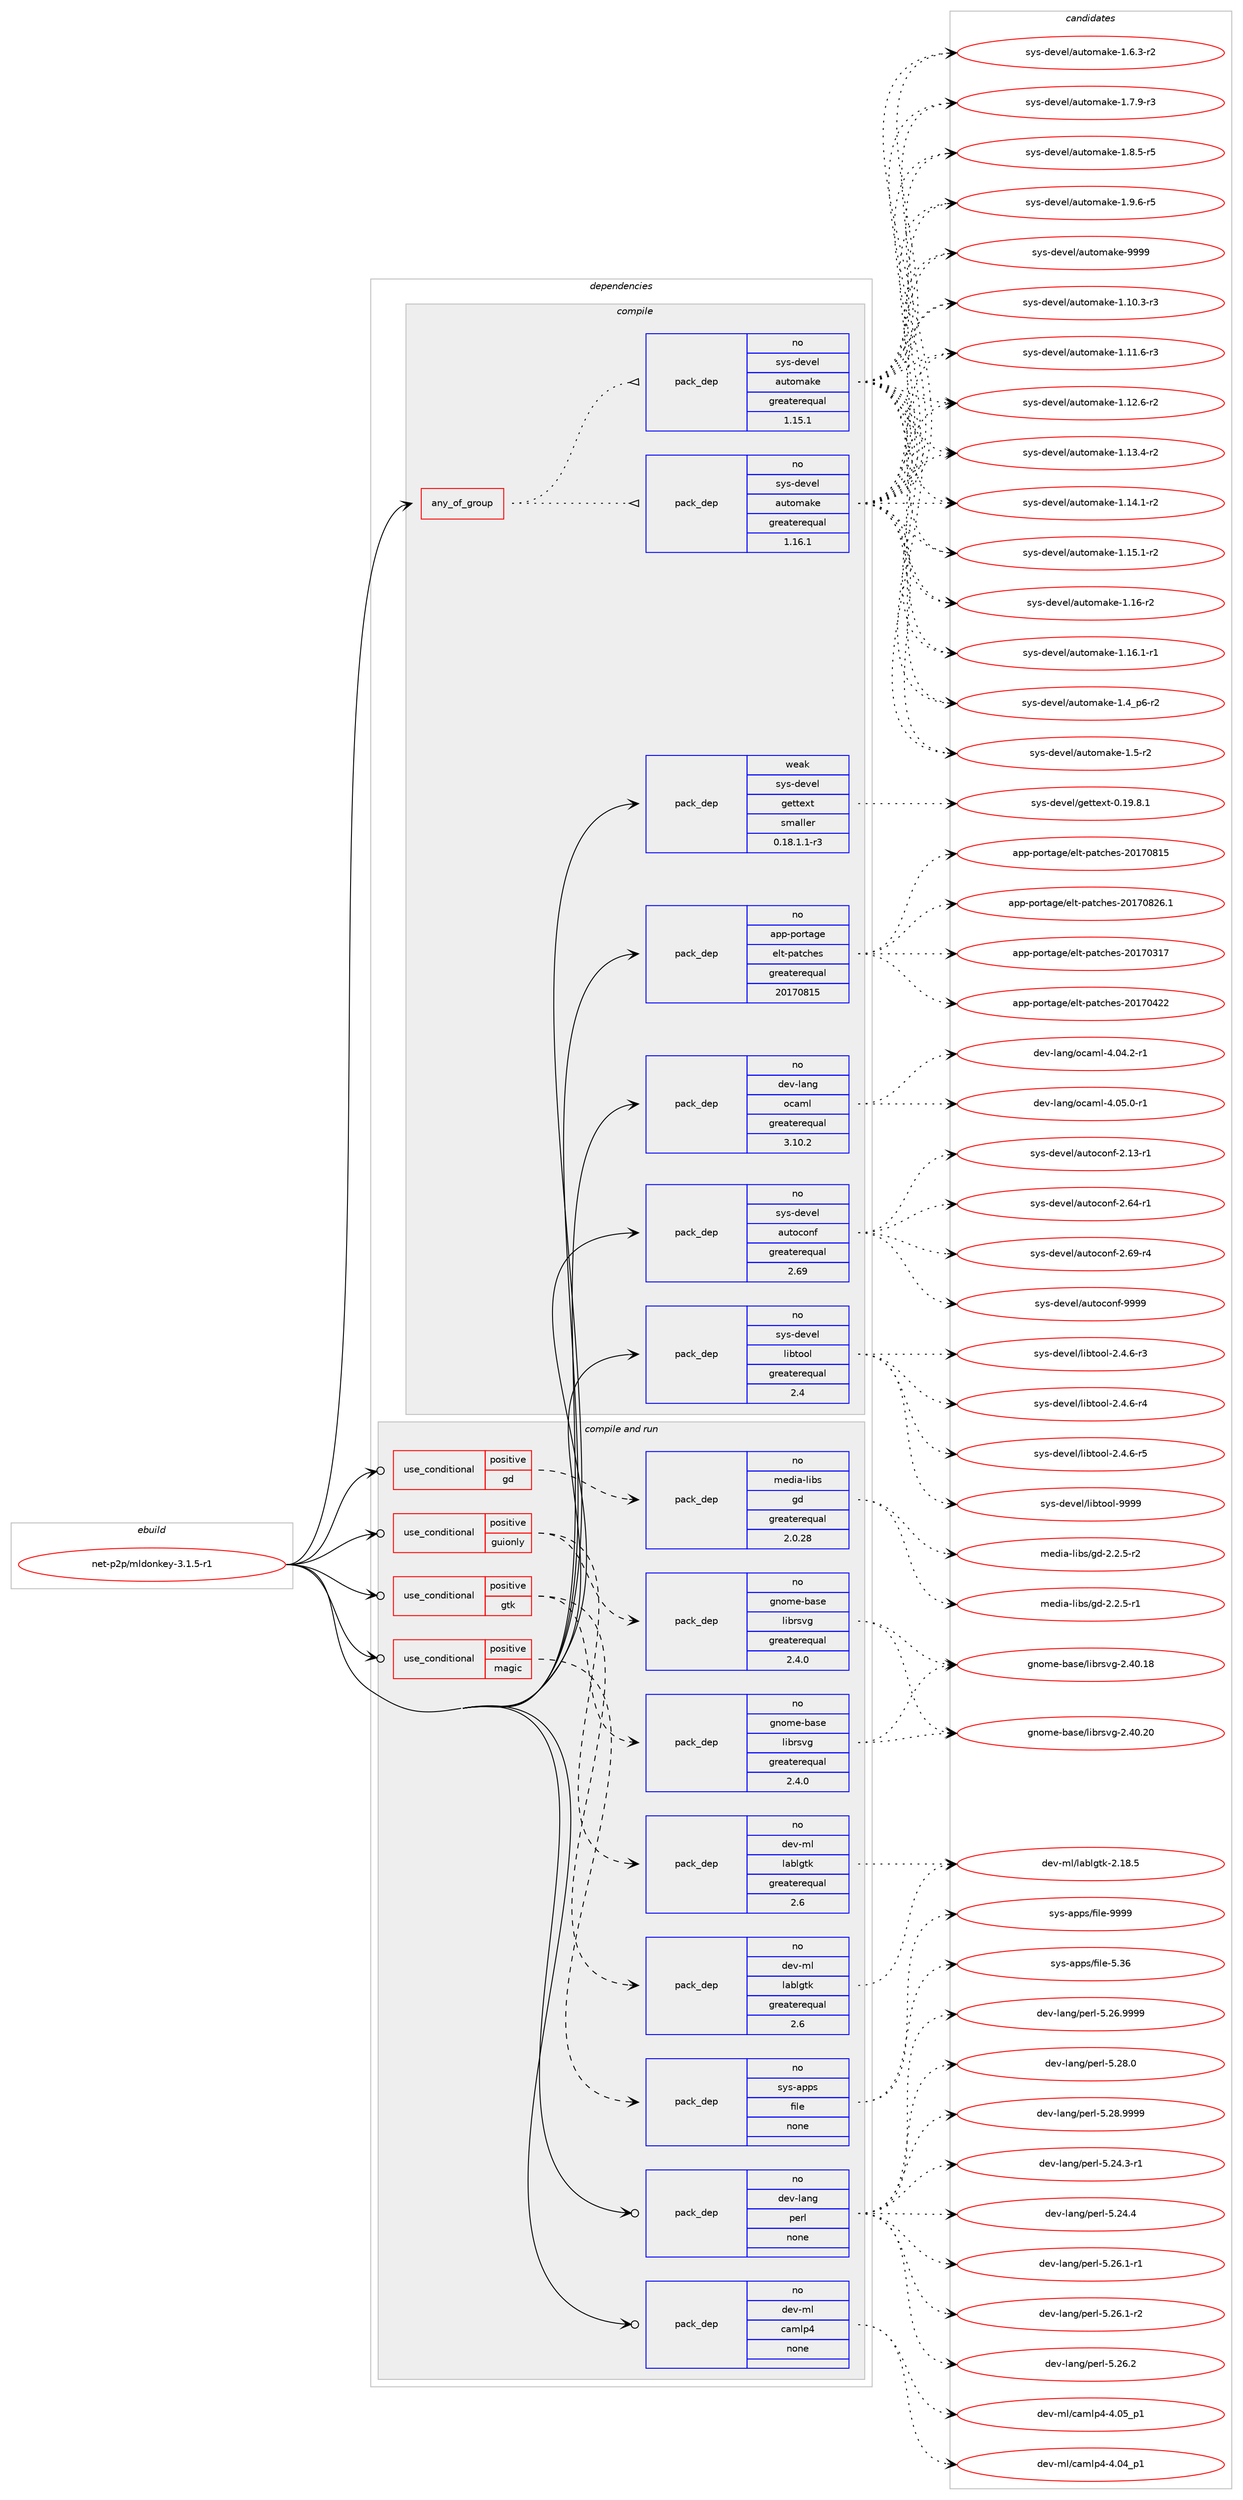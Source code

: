 digraph prolog {

# *************
# Graph options
# *************

newrank=true;
concentrate=true;
compound=true;
graph [rankdir=LR,fontname=Helvetica,fontsize=10,ranksep=1.5];#, ranksep=2.5, nodesep=0.2];
edge  [arrowhead=vee];
node  [fontname=Helvetica,fontsize=10];

# **********
# The ebuild
# **********

subgraph cluster_leftcol {
color=gray;
rank=same;
label=<<i>ebuild</i>>;
id [label="net-p2p/mldonkey-3.1.5-r1", color=red, width=4, href="../net-p2p/mldonkey-3.1.5-r1.svg"];
}

# ****************
# The dependencies
# ****************

subgraph cluster_midcol {
color=gray;
label=<<i>dependencies</i>>;
subgraph cluster_compile {
fillcolor="#eeeeee";
style=filled;
label=<<i>compile</i>>;
subgraph any26551 {
dependency1675763 [label=<<TABLE BORDER="0" CELLBORDER="1" CELLSPACING="0" CELLPADDING="4"><TR><TD CELLPADDING="10">any_of_group</TD></TR></TABLE>>, shape=none, color=red];subgraph pack1198330 {
dependency1675764 [label=<<TABLE BORDER="0" CELLBORDER="1" CELLSPACING="0" CELLPADDING="4" WIDTH="220"><TR><TD ROWSPAN="6" CELLPADDING="30">pack_dep</TD></TR><TR><TD WIDTH="110">no</TD></TR><TR><TD>sys-devel</TD></TR><TR><TD>automake</TD></TR><TR><TD>greaterequal</TD></TR><TR><TD>1.16.1</TD></TR></TABLE>>, shape=none, color=blue];
}
dependency1675763:e -> dependency1675764:w [weight=20,style="dotted",arrowhead="oinv"];
subgraph pack1198331 {
dependency1675765 [label=<<TABLE BORDER="0" CELLBORDER="1" CELLSPACING="0" CELLPADDING="4" WIDTH="220"><TR><TD ROWSPAN="6" CELLPADDING="30">pack_dep</TD></TR><TR><TD WIDTH="110">no</TD></TR><TR><TD>sys-devel</TD></TR><TR><TD>automake</TD></TR><TR><TD>greaterequal</TD></TR><TR><TD>1.15.1</TD></TR></TABLE>>, shape=none, color=blue];
}
dependency1675763:e -> dependency1675765:w [weight=20,style="dotted",arrowhead="oinv"];
}
id:e -> dependency1675763:w [weight=20,style="solid",arrowhead="vee"];
subgraph pack1198332 {
dependency1675766 [label=<<TABLE BORDER="0" CELLBORDER="1" CELLSPACING="0" CELLPADDING="4" WIDTH="220"><TR><TD ROWSPAN="6" CELLPADDING="30">pack_dep</TD></TR><TR><TD WIDTH="110">no</TD></TR><TR><TD>app-portage</TD></TR><TR><TD>elt-patches</TD></TR><TR><TD>greaterequal</TD></TR><TR><TD>20170815</TD></TR></TABLE>>, shape=none, color=blue];
}
id:e -> dependency1675766:w [weight=20,style="solid",arrowhead="vee"];
subgraph pack1198333 {
dependency1675767 [label=<<TABLE BORDER="0" CELLBORDER="1" CELLSPACING="0" CELLPADDING="4" WIDTH="220"><TR><TD ROWSPAN="6" CELLPADDING="30">pack_dep</TD></TR><TR><TD WIDTH="110">no</TD></TR><TR><TD>dev-lang</TD></TR><TR><TD>ocaml</TD></TR><TR><TD>greaterequal</TD></TR><TR><TD>3.10.2</TD></TR></TABLE>>, shape=none, color=blue];
}
id:e -> dependency1675767:w [weight=20,style="solid",arrowhead="vee"];
subgraph pack1198334 {
dependency1675768 [label=<<TABLE BORDER="0" CELLBORDER="1" CELLSPACING="0" CELLPADDING="4" WIDTH="220"><TR><TD ROWSPAN="6" CELLPADDING="30">pack_dep</TD></TR><TR><TD WIDTH="110">no</TD></TR><TR><TD>sys-devel</TD></TR><TR><TD>autoconf</TD></TR><TR><TD>greaterequal</TD></TR><TR><TD>2.69</TD></TR></TABLE>>, shape=none, color=blue];
}
id:e -> dependency1675768:w [weight=20,style="solid",arrowhead="vee"];
subgraph pack1198335 {
dependency1675769 [label=<<TABLE BORDER="0" CELLBORDER="1" CELLSPACING="0" CELLPADDING="4" WIDTH="220"><TR><TD ROWSPAN="6" CELLPADDING="30">pack_dep</TD></TR><TR><TD WIDTH="110">no</TD></TR><TR><TD>sys-devel</TD></TR><TR><TD>libtool</TD></TR><TR><TD>greaterequal</TD></TR><TR><TD>2.4</TD></TR></TABLE>>, shape=none, color=blue];
}
id:e -> dependency1675769:w [weight=20,style="solid",arrowhead="vee"];
subgraph pack1198336 {
dependency1675770 [label=<<TABLE BORDER="0" CELLBORDER="1" CELLSPACING="0" CELLPADDING="4" WIDTH="220"><TR><TD ROWSPAN="6" CELLPADDING="30">pack_dep</TD></TR><TR><TD WIDTH="110">weak</TD></TR><TR><TD>sys-devel</TD></TR><TR><TD>gettext</TD></TR><TR><TD>smaller</TD></TR><TR><TD>0.18.1.1-r3</TD></TR></TABLE>>, shape=none, color=blue];
}
id:e -> dependency1675770:w [weight=20,style="solid",arrowhead="vee"];
}
subgraph cluster_compileandrun {
fillcolor="#eeeeee";
style=filled;
label=<<i>compile and run</i>>;
subgraph cond450049 {
dependency1675771 [label=<<TABLE BORDER="0" CELLBORDER="1" CELLSPACING="0" CELLPADDING="4"><TR><TD ROWSPAN="3" CELLPADDING="10">use_conditional</TD></TR><TR><TD>positive</TD></TR><TR><TD>gd</TD></TR></TABLE>>, shape=none, color=red];
subgraph pack1198337 {
dependency1675772 [label=<<TABLE BORDER="0" CELLBORDER="1" CELLSPACING="0" CELLPADDING="4" WIDTH="220"><TR><TD ROWSPAN="6" CELLPADDING="30">pack_dep</TD></TR><TR><TD WIDTH="110">no</TD></TR><TR><TD>media-libs</TD></TR><TR><TD>gd</TD></TR><TR><TD>greaterequal</TD></TR><TR><TD>2.0.28</TD></TR></TABLE>>, shape=none, color=blue];
}
dependency1675771:e -> dependency1675772:w [weight=20,style="dashed",arrowhead="vee"];
}
id:e -> dependency1675771:w [weight=20,style="solid",arrowhead="odotvee"];
subgraph cond450050 {
dependency1675773 [label=<<TABLE BORDER="0" CELLBORDER="1" CELLSPACING="0" CELLPADDING="4"><TR><TD ROWSPAN="3" CELLPADDING="10">use_conditional</TD></TR><TR><TD>positive</TD></TR><TR><TD>gtk</TD></TR></TABLE>>, shape=none, color=red];
subgraph pack1198338 {
dependency1675774 [label=<<TABLE BORDER="0" CELLBORDER="1" CELLSPACING="0" CELLPADDING="4" WIDTH="220"><TR><TD ROWSPAN="6" CELLPADDING="30">pack_dep</TD></TR><TR><TD WIDTH="110">no</TD></TR><TR><TD>gnome-base</TD></TR><TR><TD>librsvg</TD></TR><TR><TD>greaterequal</TD></TR><TR><TD>2.4.0</TD></TR></TABLE>>, shape=none, color=blue];
}
dependency1675773:e -> dependency1675774:w [weight=20,style="dashed",arrowhead="vee"];
subgraph pack1198339 {
dependency1675775 [label=<<TABLE BORDER="0" CELLBORDER="1" CELLSPACING="0" CELLPADDING="4" WIDTH="220"><TR><TD ROWSPAN="6" CELLPADDING="30">pack_dep</TD></TR><TR><TD WIDTH="110">no</TD></TR><TR><TD>dev-ml</TD></TR><TR><TD>lablgtk</TD></TR><TR><TD>greaterequal</TD></TR><TR><TD>2.6</TD></TR></TABLE>>, shape=none, color=blue];
}
dependency1675773:e -> dependency1675775:w [weight=20,style="dashed",arrowhead="vee"];
}
id:e -> dependency1675773:w [weight=20,style="solid",arrowhead="odotvee"];
subgraph cond450051 {
dependency1675776 [label=<<TABLE BORDER="0" CELLBORDER="1" CELLSPACING="0" CELLPADDING="4"><TR><TD ROWSPAN="3" CELLPADDING="10">use_conditional</TD></TR><TR><TD>positive</TD></TR><TR><TD>guionly</TD></TR></TABLE>>, shape=none, color=red];
subgraph pack1198340 {
dependency1675777 [label=<<TABLE BORDER="0" CELLBORDER="1" CELLSPACING="0" CELLPADDING="4" WIDTH="220"><TR><TD ROWSPAN="6" CELLPADDING="30">pack_dep</TD></TR><TR><TD WIDTH="110">no</TD></TR><TR><TD>gnome-base</TD></TR><TR><TD>librsvg</TD></TR><TR><TD>greaterequal</TD></TR><TR><TD>2.4.0</TD></TR></TABLE>>, shape=none, color=blue];
}
dependency1675776:e -> dependency1675777:w [weight=20,style="dashed",arrowhead="vee"];
subgraph pack1198341 {
dependency1675778 [label=<<TABLE BORDER="0" CELLBORDER="1" CELLSPACING="0" CELLPADDING="4" WIDTH="220"><TR><TD ROWSPAN="6" CELLPADDING="30">pack_dep</TD></TR><TR><TD WIDTH="110">no</TD></TR><TR><TD>dev-ml</TD></TR><TR><TD>lablgtk</TD></TR><TR><TD>greaterequal</TD></TR><TR><TD>2.6</TD></TR></TABLE>>, shape=none, color=blue];
}
dependency1675776:e -> dependency1675778:w [weight=20,style="dashed",arrowhead="vee"];
}
id:e -> dependency1675776:w [weight=20,style="solid",arrowhead="odotvee"];
subgraph cond450052 {
dependency1675779 [label=<<TABLE BORDER="0" CELLBORDER="1" CELLSPACING="0" CELLPADDING="4"><TR><TD ROWSPAN="3" CELLPADDING="10">use_conditional</TD></TR><TR><TD>positive</TD></TR><TR><TD>magic</TD></TR></TABLE>>, shape=none, color=red];
subgraph pack1198342 {
dependency1675780 [label=<<TABLE BORDER="0" CELLBORDER="1" CELLSPACING="0" CELLPADDING="4" WIDTH="220"><TR><TD ROWSPAN="6" CELLPADDING="30">pack_dep</TD></TR><TR><TD WIDTH="110">no</TD></TR><TR><TD>sys-apps</TD></TR><TR><TD>file</TD></TR><TR><TD>none</TD></TR><TR><TD></TD></TR></TABLE>>, shape=none, color=blue];
}
dependency1675779:e -> dependency1675780:w [weight=20,style="dashed",arrowhead="vee"];
}
id:e -> dependency1675779:w [weight=20,style="solid",arrowhead="odotvee"];
subgraph pack1198343 {
dependency1675781 [label=<<TABLE BORDER="0" CELLBORDER="1" CELLSPACING="0" CELLPADDING="4" WIDTH="220"><TR><TD ROWSPAN="6" CELLPADDING="30">pack_dep</TD></TR><TR><TD WIDTH="110">no</TD></TR><TR><TD>dev-lang</TD></TR><TR><TD>perl</TD></TR><TR><TD>none</TD></TR><TR><TD></TD></TR></TABLE>>, shape=none, color=blue];
}
id:e -> dependency1675781:w [weight=20,style="solid",arrowhead="odotvee"];
subgraph pack1198344 {
dependency1675782 [label=<<TABLE BORDER="0" CELLBORDER="1" CELLSPACING="0" CELLPADDING="4" WIDTH="220"><TR><TD ROWSPAN="6" CELLPADDING="30">pack_dep</TD></TR><TR><TD WIDTH="110">no</TD></TR><TR><TD>dev-ml</TD></TR><TR><TD>camlp4</TD></TR><TR><TD>none</TD></TR><TR><TD></TD></TR></TABLE>>, shape=none, color=blue];
}
id:e -> dependency1675782:w [weight=20,style="solid",arrowhead="odotvee"];
}
subgraph cluster_run {
fillcolor="#eeeeee";
style=filled;
label=<<i>run</i>>;
}
}

# **************
# The candidates
# **************

subgraph cluster_choices {
rank=same;
color=gray;
label=<<i>candidates</i>>;

subgraph choice1198330 {
color=black;
nodesep=1;
choice11512111545100101118101108479711711611110997107101454946494846514511451 [label="sys-devel/automake-1.10.3-r3", color=red, width=4,href="../sys-devel/automake-1.10.3-r3.svg"];
choice11512111545100101118101108479711711611110997107101454946494946544511451 [label="sys-devel/automake-1.11.6-r3", color=red, width=4,href="../sys-devel/automake-1.11.6-r3.svg"];
choice11512111545100101118101108479711711611110997107101454946495046544511450 [label="sys-devel/automake-1.12.6-r2", color=red, width=4,href="../sys-devel/automake-1.12.6-r2.svg"];
choice11512111545100101118101108479711711611110997107101454946495146524511450 [label="sys-devel/automake-1.13.4-r2", color=red, width=4,href="../sys-devel/automake-1.13.4-r2.svg"];
choice11512111545100101118101108479711711611110997107101454946495246494511450 [label="sys-devel/automake-1.14.1-r2", color=red, width=4,href="../sys-devel/automake-1.14.1-r2.svg"];
choice11512111545100101118101108479711711611110997107101454946495346494511450 [label="sys-devel/automake-1.15.1-r2", color=red, width=4,href="../sys-devel/automake-1.15.1-r2.svg"];
choice1151211154510010111810110847971171161111099710710145494649544511450 [label="sys-devel/automake-1.16-r2", color=red, width=4,href="../sys-devel/automake-1.16-r2.svg"];
choice11512111545100101118101108479711711611110997107101454946495446494511449 [label="sys-devel/automake-1.16.1-r1", color=red, width=4,href="../sys-devel/automake-1.16.1-r1.svg"];
choice115121115451001011181011084797117116111109971071014549465295112544511450 [label="sys-devel/automake-1.4_p6-r2", color=red, width=4,href="../sys-devel/automake-1.4_p6-r2.svg"];
choice11512111545100101118101108479711711611110997107101454946534511450 [label="sys-devel/automake-1.5-r2", color=red, width=4,href="../sys-devel/automake-1.5-r2.svg"];
choice115121115451001011181011084797117116111109971071014549465446514511450 [label="sys-devel/automake-1.6.3-r2", color=red, width=4,href="../sys-devel/automake-1.6.3-r2.svg"];
choice115121115451001011181011084797117116111109971071014549465546574511451 [label="sys-devel/automake-1.7.9-r3", color=red, width=4,href="../sys-devel/automake-1.7.9-r3.svg"];
choice115121115451001011181011084797117116111109971071014549465646534511453 [label="sys-devel/automake-1.8.5-r5", color=red, width=4,href="../sys-devel/automake-1.8.5-r5.svg"];
choice115121115451001011181011084797117116111109971071014549465746544511453 [label="sys-devel/automake-1.9.6-r5", color=red, width=4,href="../sys-devel/automake-1.9.6-r5.svg"];
choice115121115451001011181011084797117116111109971071014557575757 [label="sys-devel/automake-9999", color=red, width=4,href="../sys-devel/automake-9999.svg"];
dependency1675764:e -> choice11512111545100101118101108479711711611110997107101454946494846514511451:w [style=dotted,weight="100"];
dependency1675764:e -> choice11512111545100101118101108479711711611110997107101454946494946544511451:w [style=dotted,weight="100"];
dependency1675764:e -> choice11512111545100101118101108479711711611110997107101454946495046544511450:w [style=dotted,weight="100"];
dependency1675764:e -> choice11512111545100101118101108479711711611110997107101454946495146524511450:w [style=dotted,weight="100"];
dependency1675764:e -> choice11512111545100101118101108479711711611110997107101454946495246494511450:w [style=dotted,weight="100"];
dependency1675764:e -> choice11512111545100101118101108479711711611110997107101454946495346494511450:w [style=dotted,weight="100"];
dependency1675764:e -> choice1151211154510010111810110847971171161111099710710145494649544511450:w [style=dotted,weight="100"];
dependency1675764:e -> choice11512111545100101118101108479711711611110997107101454946495446494511449:w [style=dotted,weight="100"];
dependency1675764:e -> choice115121115451001011181011084797117116111109971071014549465295112544511450:w [style=dotted,weight="100"];
dependency1675764:e -> choice11512111545100101118101108479711711611110997107101454946534511450:w [style=dotted,weight="100"];
dependency1675764:e -> choice115121115451001011181011084797117116111109971071014549465446514511450:w [style=dotted,weight="100"];
dependency1675764:e -> choice115121115451001011181011084797117116111109971071014549465546574511451:w [style=dotted,weight="100"];
dependency1675764:e -> choice115121115451001011181011084797117116111109971071014549465646534511453:w [style=dotted,weight="100"];
dependency1675764:e -> choice115121115451001011181011084797117116111109971071014549465746544511453:w [style=dotted,weight="100"];
dependency1675764:e -> choice115121115451001011181011084797117116111109971071014557575757:w [style=dotted,weight="100"];
}
subgraph choice1198331 {
color=black;
nodesep=1;
choice11512111545100101118101108479711711611110997107101454946494846514511451 [label="sys-devel/automake-1.10.3-r3", color=red, width=4,href="../sys-devel/automake-1.10.3-r3.svg"];
choice11512111545100101118101108479711711611110997107101454946494946544511451 [label="sys-devel/automake-1.11.6-r3", color=red, width=4,href="../sys-devel/automake-1.11.6-r3.svg"];
choice11512111545100101118101108479711711611110997107101454946495046544511450 [label="sys-devel/automake-1.12.6-r2", color=red, width=4,href="../sys-devel/automake-1.12.6-r2.svg"];
choice11512111545100101118101108479711711611110997107101454946495146524511450 [label="sys-devel/automake-1.13.4-r2", color=red, width=4,href="../sys-devel/automake-1.13.4-r2.svg"];
choice11512111545100101118101108479711711611110997107101454946495246494511450 [label="sys-devel/automake-1.14.1-r2", color=red, width=4,href="../sys-devel/automake-1.14.1-r2.svg"];
choice11512111545100101118101108479711711611110997107101454946495346494511450 [label="sys-devel/automake-1.15.1-r2", color=red, width=4,href="../sys-devel/automake-1.15.1-r2.svg"];
choice1151211154510010111810110847971171161111099710710145494649544511450 [label="sys-devel/automake-1.16-r2", color=red, width=4,href="../sys-devel/automake-1.16-r2.svg"];
choice11512111545100101118101108479711711611110997107101454946495446494511449 [label="sys-devel/automake-1.16.1-r1", color=red, width=4,href="../sys-devel/automake-1.16.1-r1.svg"];
choice115121115451001011181011084797117116111109971071014549465295112544511450 [label="sys-devel/automake-1.4_p6-r2", color=red, width=4,href="../sys-devel/automake-1.4_p6-r2.svg"];
choice11512111545100101118101108479711711611110997107101454946534511450 [label="sys-devel/automake-1.5-r2", color=red, width=4,href="../sys-devel/automake-1.5-r2.svg"];
choice115121115451001011181011084797117116111109971071014549465446514511450 [label="sys-devel/automake-1.6.3-r2", color=red, width=4,href="../sys-devel/automake-1.6.3-r2.svg"];
choice115121115451001011181011084797117116111109971071014549465546574511451 [label="sys-devel/automake-1.7.9-r3", color=red, width=4,href="../sys-devel/automake-1.7.9-r3.svg"];
choice115121115451001011181011084797117116111109971071014549465646534511453 [label="sys-devel/automake-1.8.5-r5", color=red, width=4,href="../sys-devel/automake-1.8.5-r5.svg"];
choice115121115451001011181011084797117116111109971071014549465746544511453 [label="sys-devel/automake-1.9.6-r5", color=red, width=4,href="../sys-devel/automake-1.9.6-r5.svg"];
choice115121115451001011181011084797117116111109971071014557575757 [label="sys-devel/automake-9999", color=red, width=4,href="../sys-devel/automake-9999.svg"];
dependency1675765:e -> choice11512111545100101118101108479711711611110997107101454946494846514511451:w [style=dotted,weight="100"];
dependency1675765:e -> choice11512111545100101118101108479711711611110997107101454946494946544511451:w [style=dotted,weight="100"];
dependency1675765:e -> choice11512111545100101118101108479711711611110997107101454946495046544511450:w [style=dotted,weight="100"];
dependency1675765:e -> choice11512111545100101118101108479711711611110997107101454946495146524511450:w [style=dotted,weight="100"];
dependency1675765:e -> choice11512111545100101118101108479711711611110997107101454946495246494511450:w [style=dotted,weight="100"];
dependency1675765:e -> choice11512111545100101118101108479711711611110997107101454946495346494511450:w [style=dotted,weight="100"];
dependency1675765:e -> choice1151211154510010111810110847971171161111099710710145494649544511450:w [style=dotted,weight="100"];
dependency1675765:e -> choice11512111545100101118101108479711711611110997107101454946495446494511449:w [style=dotted,weight="100"];
dependency1675765:e -> choice115121115451001011181011084797117116111109971071014549465295112544511450:w [style=dotted,weight="100"];
dependency1675765:e -> choice11512111545100101118101108479711711611110997107101454946534511450:w [style=dotted,weight="100"];
dependency1675765:e -> choice115121115451001011181011084797117116111109971071014549465446514511450:w [style=dotted,weight="100"];
dependency1675765:e -> choice115121115451001011181011084797117116111109971071014549465546574511451:w [style=dotted,weight="100"];
dependency1675765:e -> choice115121115451001011181011084797117116111109971071014549465646534511453:w [style=dotted,weight="100"];
dependency1675765:e -> choice115121115451001011181011084797117116111109971071014549465746544511453:w [style=dotted,weight="100"];
dependency1675765:e -> choice115121115451001011181011084797117116111109971071014557575757:w [style=dotted,weight="100"];
}
subgraph choice1198332 {
color=black;
nodesep=1;
choice97112112451121111141169710310147101108116451129711699104101115455048495548514955 [label="app-portage/elt-patches-20170317", color=red, width=4,href="../app-portage/elt-patches-20170317.svg"];
choice97112112451121111141169710310147101108116451129711699104101115455048495548525050 [label="app-portage/elt-patches-20170422", color=red, width=4,href="../app-portage/elt-patches-20170422.svg"];
choice97112112451121111141169710310147101108116451129711699104101115455048495548564953 [label="app-portage/elt-patches-20170815", color=red, width=4,href="../app-portage/elt-patches-20170815.svg"];
choice971121124511211111411697103101471011081164511297116991041011154550484955485650544649 [label="app-portage/elt-patches-20170826.1", color=red, width=4,href="../app-portage/elt-patches-20170826.1.svg"];
dependency1675766:e -> choice97112112451121111141169710310147101108116451129711699104101115455048495548514955:w [style=dotted,weight="100"];
dependency1675766:e -> choice97112112451121111141169710310147101108116451129711699104101115455048495548525050:w [style=dotted,weight="100"];
dependency1675766:e -> choice97112112451121111141169710310147101108116451129711699104101115455048495548564953:w [style=dotted,weight="100"];
dependency1675766:e -> choice971121124511211111411697103101471011081164511297116991041011154550484955485650544649:w [style=dotted,weight="100"];
}
subgraph choice1198333 {
color=black;
nodesep=1;
choice1001011184510897110103471119997109108455246485246504511449 [label="dev-lang/ocaml-4.04.2-r1", color=red, width=4,href="../dev-lang/ocaml-4.04.2-r1.svg"];
choice1001011184510897110103471119997109108455246485346484511449 [label="dev-lang/ocaml-4.05.0-r1", color=red, width=4,href="../dev-lang/ocaml-4.05.0-r1.svg"];
dependency1675767:e -> choice1001011184510897110103471119997109108455246485246504511449:w [style=dotted,weight="100"];
dependency1675767:e -> choice1001011184510897110103471119997109108455246485346484511449:w [style=dotted,weight="100"];
}
subgraph choice1198334 {
color=black;
nodesep=1;
choice1151211154510010111810110847971171161119911111010245504649514511449 [label="sys-devel/autoconf-2.13-r1", color=red, width=4,href="../sys-devel/autoconf-2.13-r1.svg"];
choice1151211154510010111810110847971171161119911111010245504654524511449 [label="sys-devel/autoconf-2.64-r1", color=red, width=4,href="../sys-devel/autoconf-2.64-r1.svg"];
choice1151211154510010111810110847971171161119911111010245504654574511452 [label="sys-devel/autoconf-2.69-r4", color=red, width=4,href="../sys-devel/autoconf-2.69-r4.svg"];
choice115121115451001011181011084797117116111991111101024557575757 [label="sys-devel/autoconf-9999", color=red, width=4,href="../sys-devel/autoconf-9999.svg"];
dependency1675768:e -> choice1151211154510010111810110847971171161119911111010245504649514511449:w [style=dotted,weight="100"];
dependency1675768:e -> choice1151211154510010111810110847971171161119911111010245504654524511449:w [style=dotted,weight="100"];
dependency1675768:e -> choice1151211154510010111810110847971171161119911111010245504654574511452:w [style=dotted,weight="100"];
dependency1675768:e -> choice115121115451001011181011084797117116111991111101024557575757:w [style=dotted,weight="100"];
}
subgraph choice1198335 {
color=black;
nodesep=1;
choice1151211154510010111810110847108105981161111111084550465246544511451 [label="sys-devel/libtool-2.4.6-r3", color=red, width=4,href="../sys-devel/libtool-2.4.6-r3.svg"];
choice1151211154510010111810110847108105981161111111084550465246544511452 [label="sys-devel/libtool-2.4.6-r4", color=red, width=4,href="../sys-devel/libtool-2.4.6-r4.svg"];
choice1151211154510010111810110847108105981161111111084550465246544511453 [label="sys-devel/libtool-2.4.6-r5", color=red, width=4,href="../sys-devel/libtool-2.4.6-r5.svg"];
choice1151211154510010111810110847108105981161111111084557575757 [label="sys-devel/libtool-9999", color=red, width=4,href="../sys-devel/libtool-9999.svg"];
dependency1675769:e -> choice1151211154510010111810110847108105981161111111084550465246544511451:w [style=dotted,weight="100"];
dependency1675769:e -> choice1151211154510010111810110847108105981161111111084550465246544511452:w [style=dotted,weight="100"];
dependency1675769:e -> choice1151211154510010111810110847108105981161111111084550465246544511453:w [style=dotted,weight="100"];
dependency1675769:e -> choice1151211154510010111810110847108105981161111111084557575757:w [style=dotted,weight="100"];
}
subgraph choice1198336 {
color=black;
nodesep=1;
choice1151211154510010111810110847103101116116101120116454846495746564649 [label="sys-devel/gettext-0.19.8.1", color=red, width=4,href="../sys-devel/gettext-0.19.8.1.svg"];
dependency1675770:e -> choice1151211154510010111810110847103101116116101120116454846495746564649:w [style=dotted,weight="100"];
}
subgraph choice1198337 {
color=black;
nodesep=1;
choice109101100105974510810598115471031004550465046534511449 [label="media-libs/gd-2.2.5-r1", color=red, width=4,href="../media-libs/gd-2.2.5-r1.svg"];
choice109101100105974510810598115471031004550465046534511450 [label="media-libs/gd-2.2.5-r2", color=red, width=4,href="../media-libs/gd-2.2.5-r2.svg"];
dependency1675772:e -> choice109101100105974510810598115471031004550465046534511449:w [style=dotted,weight="100"];
dependency1675772:e -> choice109101100105974510810598115471031004550465046534511450:w [style=dotted,weight="100"];
}
subgraph choice1198338 {
color=black;
nodesep=1;
choice10311011110910145989711510147108105981141151181034550465248464956 [label="gnome-base/librsvg-2.40.18", color=red, width=4,href="../gnome-base/librsvg-2.40.18.svg"];
choice10311011110910145989711510147108105981141151181034550465248465048 [label="gnome-base/librsvg-2.40.20", color=red, width=4,href="../gnome-base/librsvg-2.40.20.svg"];
dependency1675774:e -> choice10311011110910145989711510147108105981141151181034550465248464956:w [style=dotted,weight="100"];
dependency1675774:e -> choice10311011110910145989711510147108105981141151181034550465248465048:w [style=dotted,weight="100"];
}
subgraph choice1198339 {
color=black;
nodesep=1;
choice1001011184510910847108979810810311610745504649564653 [label="dev-ml/lablgtk-2.18.5", color=red, width=4,href="../dev-ml/lablgtk-2.18.5.svg"];
dependency1675775:e -> choice1001011184510910847108979810810311610745504649564653:w [style=dotted,weight="100"];
}
subgraph choice1198340 {
color=black;
nodesep=1;
choice10311011110910145989711510147108105981141151181034550465248464956 [label="gnome-base/librsvg-2.40.18", color=red, width=4,href="../gnome-base/librsvg-2.40.18.svg"];
choice10311011110910145989711510147108105981141151181034550465248465048 [label="gnome-base/librsvg-2.40.20", color=red, width=4,href="../gnome-base/librsvg-2.40.20.svg"];
dependency1675777:e -> choice10311011110910145989711510147108105981141151181034550465248464956:w [style=dotted,weight="100"];
dependency1675777:e -> choice10311011110910145989711510147108105981141151181034550465248465048:w [style=dotted,weight="100"];
}
subgraph choice1198341 {
color=black;
nodesep=1;
choice1001011184510910847108979810810311610745504649564653 [label="dev-ml/lablgtk-2.18.5", color=red, width=4,href="../dev-ml/lablgtk-2.18.5.svg"];
dependency1675778:e -> choice1001011184510910847108979810810311610745504649564653:w [style=dotted,weight="100"];
}
subgraph choice1198342 {
color=black;
nodesep=1;
choice1151211154597112112115471021051081014553465154 [label="sys-apps/file-5.36", color=red, width=4,href="../sys-apps/file-5.36.svg"];
choice1151211154597112112115471021051081014557575757 [label="sys-apps/file-9999", color=red, width=4,href="../sys-apps/file-9999.svg"];
dependency1675780:e -> choice1151211154597112112115471021051081014553465154:w [style=dotted,weight="100"];
dependency1675780:e -> choice1151211154597112112115471021051081014557575757:w [style=dotted,weight="100"];
}
subgraph choice1198343 {
color=black;
nodesep=1;
choice100101118451089711010347112101114108455346505246514511449 [label="dev-lang/perl-5.24.3-r1", color=red, width=4,href="../dev-lang/perl-5.24.3-r1.svg"];
choice10010111845108971101034711210111410845534650524652 [label="dev-lang/perl-5.24.4", color=red, width=4,href="../dev-lang/perl-5.24.4.svg"];
choice100101118451089711010347112101114108455346505446494511449 [label="dev-lang/perl-5.26.1-r1", color=red, width=4,href="../dev-lang/perl-5.26.1-r1.svg"];
choice100101118451089711010347112101114108455346505446494511450 [label="dev-lang/perl-5.26.1-r2", color=red, width=4,href="../dev-lang/perl-5.26.1-r2.svg"];
choice10010111845108971101034711210111410845534650544650 [label="dev-lang/perl-5.26.2", color=red, width=4,href="../dev-lang/perl-5.26.2.svg"];
choice10010111845108971101034711210111410845534650544657575757 [label="dev-lang/perl-5.26.9999", color=red, width=4,href="../dev-lang/perl-5.26.9999.svg"];
choice10010111845108971101034711210111410845534650564648 [label="dev-lang/perl-5.28.0", color=red, width=4,href="../dev-lang/perl-5.28.0.svg"];
choice10010111845108971101034711210111410845534650564657575757 [label="dev-lang/perl-5.28.9999", color=red, width=4,href="../dev-lang/perl-5.28.9999.svg"];
dependency1675781:e -> choice100101118451089711010347112101114108455346505246514511449:w [style=dotted,weight="100"];
dependency1675781:e -> choice10010111845108971101034711210111410845534650524652:w [style=dotted,weight="100"];
dependency1675781:e -> choice100101118451089711010347112101114108455346505446494511449:w [style=dotted,weight="100"];
dependency1675781:e -> choice100101118451089711010347112101114108455346505446494511450:w [style=dotted,weight="100"];
dependency1675781:e -> choice10010111845108971101034711210111410845534650544650:w [style=dotted,weight="100"];
dependency1675781:e -> choice10010111845108971101034711210111410845534650544657575757:w [style=dotted,weight="100"];
dependency1675781:e -> choice10010111845108971101034711210111410845534650564648:w [style=dotted,weight="100"];
dependency1675781:e -> choice10010111845108971101034711210111410845534650564657575757:w [style=dotted,weight="100"];
}
subgraph choice1198344 {
color=black;
nodesep=1;
choice100101118451091084799971091081125245524648529511249 [label="dev-ml/camlp4-4.04_p1", color=red, width=4,href="../dev-ml/camlp4-4.04_p1.svg"];
choice100101118451091084799971091081125245524648539511249 [label="dev-ml/camlp4-4.05_p1", color=red, width=4,href="../dev-ml/camlp4-4.05_p1.svg"];
dependency1675782:e -> choice100101118451091084799971091081125245524648529511249:w [style=dotted,weight="100"];
dependency1675782:e -> choice100101118451091084799971091081125245524648539511249:w [style=dotted,weight="100"];
}
}

}
